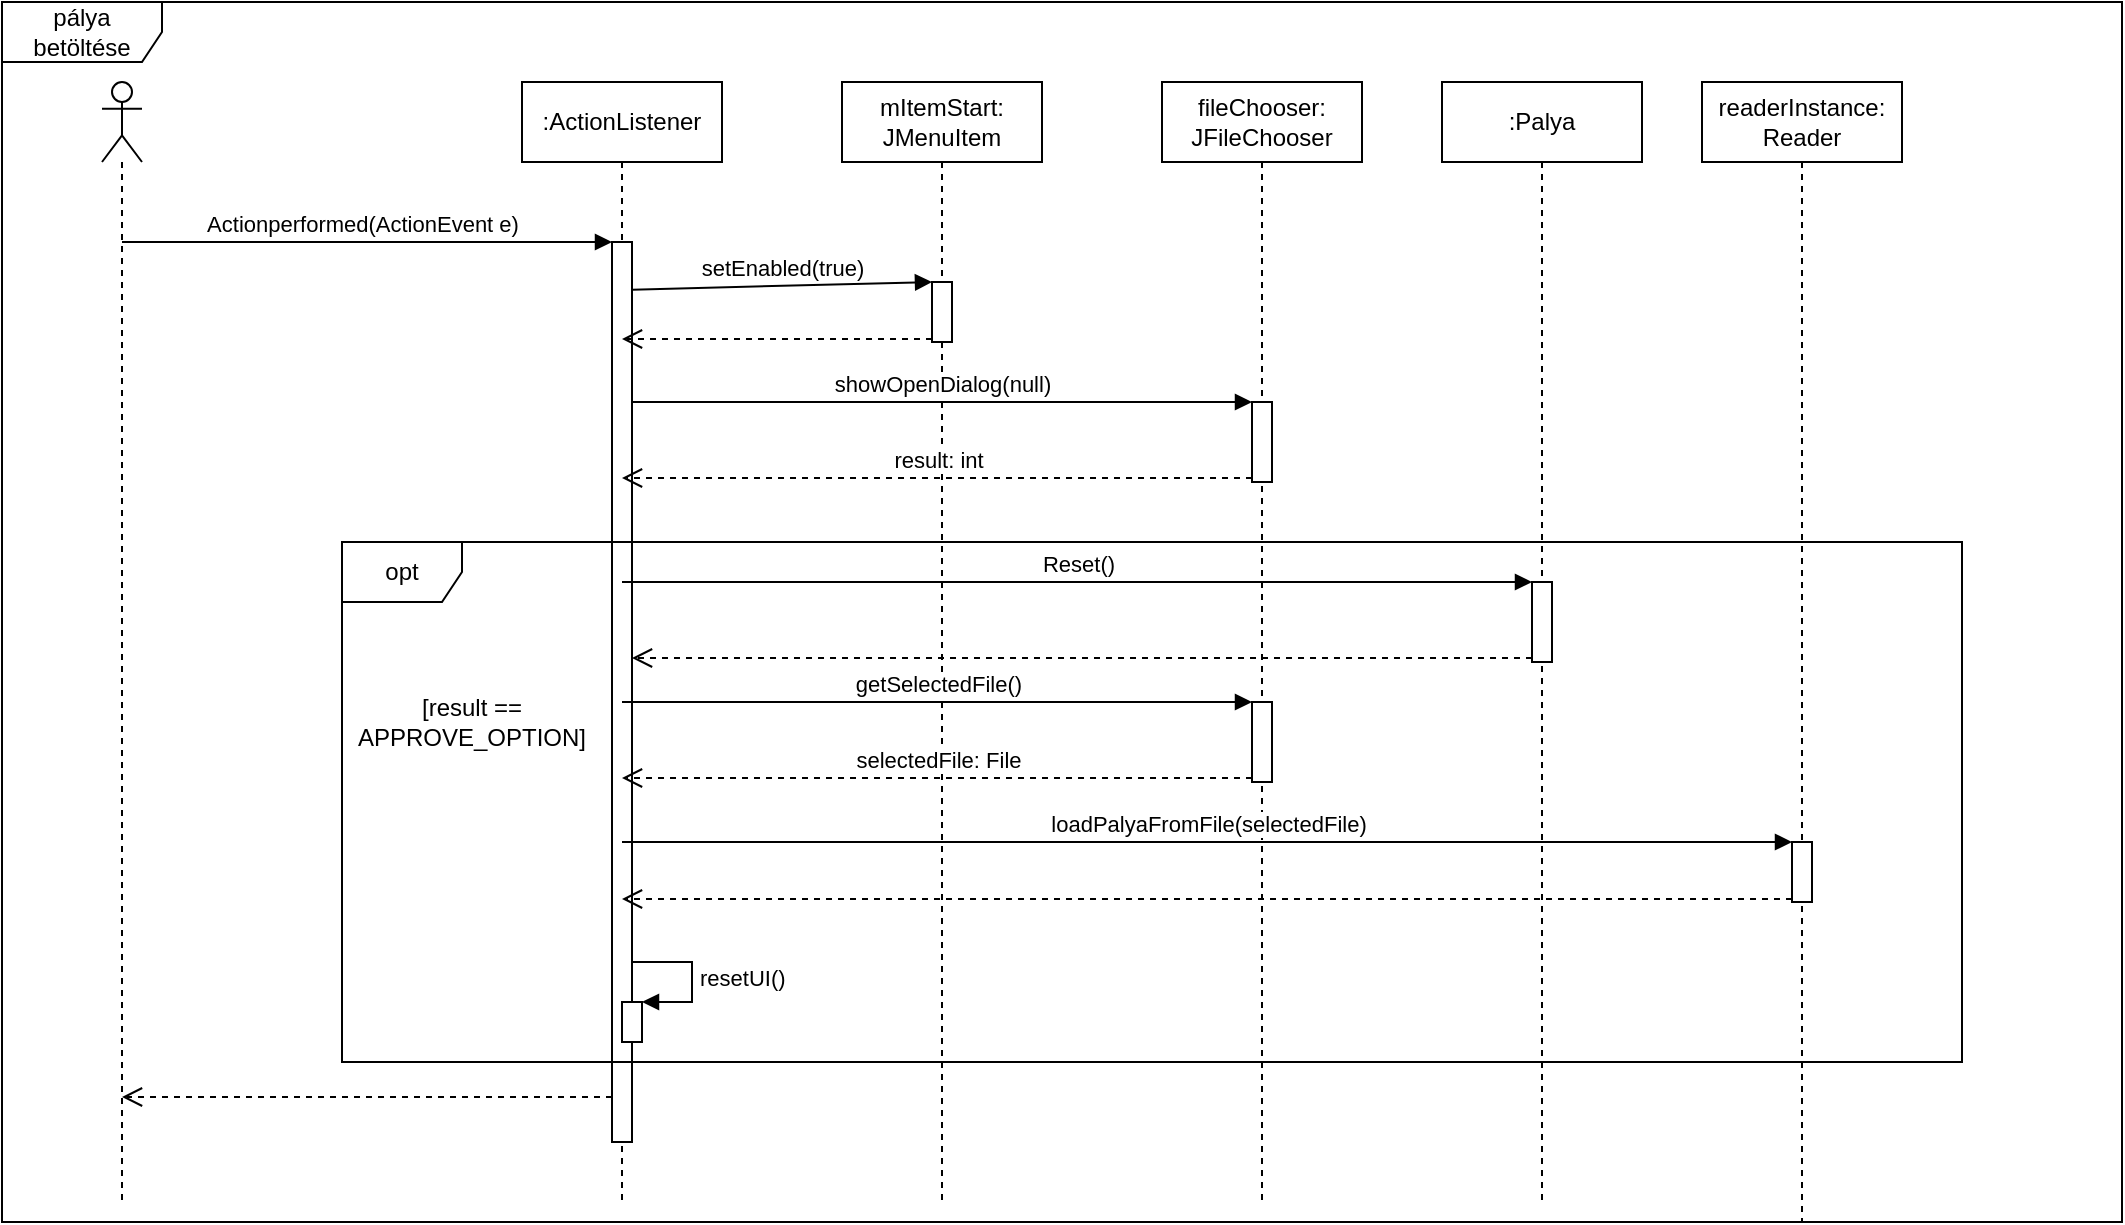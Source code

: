 <mxfile version="14.6.6" type="github">
  <diagram id="FBI3x-TtYNH0i6zkHDJK" name="Page-1">
    <mxGraphModel dx="835" dy="726" grid="1" gridSize="10" guides="1" tooltips="1" connect="1" arrows="1" fold="1" page="1" pageScale="1" pageWidth="827" pageHeight="1169" math="0" shadow="0">
      <root>
        <mxCell id="0" />
        <mxCell id="1" parent="0" />
        <mxCell id="sCtzTvHqMEyanIvGCmCK-1" value=":ActionListener" style="shape=umlLifeline;perimeter=lifelinePerimeter;whiteSpace=wrap;html=1;container=1;collapsible=0;recursiveResize=0;outlineConnect=0;" vertex="1" parent="1">
          <mxGeometry x="1150" y="180" width="100" height="560" as="geometry" />
        </mxCell>
        <mxCell id="sCtzTvHqMEyanIvGCmCK-2" value="" style="html=1;points=[];perimeter=orthogonalPerimeter;" vertex="1" parent="sCtzTvHqMEyanIvGCmCK-1">
          <mxGeometry x="45" y="80" width="10" height="450" as="geometry" />
        </mxCell>
        <mxCell id="sCtzTvHqMEyanIvGCmCK-39" value="" style="html=1;points=[];perimeter=orthogonalPerimeter;" vertex="1" parent="sCtzTvHqMEyanIvGCmCK-1">
          <mxGeometry x="50" y="460" width="10" height="20" as="geometry" />
        </mxCell>
        <mxCell id="sCtzTvHqMEyanIvGCmCK-40" value="resetUI()" style="edgeStyle=orthogonalEdgeStyle;html=1;align=left;spacingLeft=2;endArrow=block;rounded=0;entryX=1;entryY=0;" edge="1" target="sCtzTvHqMEyanIvGCmCK-39" parent="sCtzTvHqMEyanIvGCmCK-1">
          <mxGeometry relative="1" as="geometry">
            <mxPoint x="55" y="440" as="sourcePoint" />
            <Array as="points">
              <mxPoint x="85" y="440" />
            </Array>
          </mxGeometry>
        </mxCell>
        <mxCell id="sCtzTvHqMEyanIvGCmCK-3" value="" style="shape=umlLifeline;participant=umlActor;perimeter=lifelinePerimeter;whiteSpace=wrap;html=1;container=1;collapsible=0;recursiveResize=0;verticalAlign=top;spacingTop=36;outlineConnect=0;" vertex="1" parent="1">
          <mxGeometry x="940" y="180" width="20" height="560" as="geometry" />
        </mxCell>
        <mxCell id="sCtzTvHqMEyanIvGCmCK-4" value="Actionperformed(ActionEvent e)" style="html=1;verticalAlign=bottom;endArrow=block;entryX=0;entryY=0;" edge="1" parent="1" source="sCtzTvHqMEyanIvGCmCK-3" target="sCtzTvHqMEyanIvGCmCK-2">
          <mxGeometry x="-0.021" relative="1" as="geometry">
            <mxPoint x="1015" y="230" as="sourcePoint" />
            <mxPoint as="offset" />
          </mxGeometry>
        </mxCell>
        <mxCell id="sCtzTvHqMEyanIvGCmCK-5" value="" style="html=1;verticalAlign=bottom;endArrow=open;dashed=1;endSize=8;exitX=0;exitY=0.95;" edge="1" parent="1" source="sCtzTvHqMEyanIvGCmCK-2" target="sCtzTvHqMEyanIvGCmCK-3">
          <mxGeometry x="0.102" y="-58" relative="1" as="geometry">
            <mxPoint x="1015" y="306" as="targetPoint" />
            <mxPoint as="offset" />
          </mxGeometry>
        </mxCell>
        <mxCell id="sCtzTvHqMEyanIvGCmCK-18" value="mItemStart: JMenuItem" style="shape=umlLifeline;perimeter=lifelinePerimeter;whiteSpace=wrap;html=1;container=1;collapsible=0;recursiveResize=0;outlineConnect=0;" vertex="1" parent="1">
          <mxGeometry x="1310" y="180" width="100" height="560" as="geometry" />
        </mxCell>
        <mxCell id="sCtzTvHqMEyanIvGCmCK-20" value="" style="html=1;points=[];perimeter=orthogonalPerimeter;" vertex="1" parent="sCtzTvHqMEyanIvGCmCK-18">
          <mxGeometry x="45" y="100" width="10" height="30" as="geometry" />
        </mxCell>
        <mxCell id="sCtzTvHqMEyanIvGCmCK-19" value="fileChooser: JFileChooser" style="shape=umlLifeline;perimeter=lifelinePerimeter;whiteSpace=wrap;html=1;container=1;collapsible=0;recursiveResize=0;outlineConnect=0;" vertex="1" parent="1">
          <mxGeometry x="1470" y="180" width="100" height="560" as="geometry" />
        </mxCell>
        <mxCell id="sCtzTvHqMEyanIvGCmCK-23" value="" style="html=1;points=[];perimeter=orthogonalPerimeter;" vertex="1" parent="sCtzTvHqMEyanIvGCmCK-19">
          <mxGeometry x="45" y="160" width="10" height="40" as="geometry" />
        </mxCell>
        <mxCell id="sCtzTvHqMEyanIvGCmCK-30" value="" style="html=1;points=[];perimeter=orthogonalPerimeter;" vertex="1" parent="sCtzTvHqMEyanIvGCmCK-19">
          <mxGeometry x="45" y="310" width="10" height="40" as="geometry" />
        </mxCell>
        <mxCell id="sCtzTvHqMEyanIvGCmCK-21" value="setEnabled(true)" style="html=1;verticalAlign=bottom;endArrow=block;entryX=0;entryY=0;exitX=1;exitY=0.053;exitDx=0;exitDy=0;exitPerimeter=0;" edge="1" target="sCtzTvHqMEyanIvGCmCK-20" parent="1" source="sCtzTvHqMEyanIvGCmCK-2">
          <mxGeometry relative="1" as="geometry">
            <mxPoint x="1285" y="280" as="sourcePoint" />
          </mxGeometry>
        </mxCell>
        <mxCell id="sCtzTvHqMEyanIvGCmCK-22" value="" style="html=1;verticalAlign=bottom;endArrow=open;dashed=1;endSize=8;exitX=0;exitY=0.95;" edge="1" source="sCtzTvHqMEyanIvGCmCK-20" parent="1" target="sCtzTvHqMEyanIvGCmCK-1">
          <mxGeometry relative="1" as="geometry">
            <mxPoint x="1285" y="356" as="targetPoint" />
          </mxGeometry>
        </mxCell>
        <mxCell id="sCtzTvHqMEyanIvGCmCK-24" value="showOpenDialog(null)" style="html=1;verticalAlign=bottom;endArrow=block;entryX=0;entryY=0;" edge="1" target="sCtzTvHqMEyanIvGCmCK-23" parent="1" source="sCtzTvHqMEyanIvGCmCK-2">
          <mxGeometry relative="1" as="geometry">
            <mxPoint x="1445" y="340" as="sourcePoint" />
          </mxGeometry>
        </mxCell>
        <mxCell id="sCtzTvHqMEyanIvGCmCK-25" value="result: int" style="html=1;verticalAlign=bottom;endArrow=open;dashed=1;endSize=8;exitX=0;exitY=0.95;" edge="1" source="sCtzTvHqMEyanIvGCmCK-23" parent="1" target="sCtzTvHqMEyanIvGCmCK-1">
          <mxGeometry relative="1" as="geometry">
            <mxPoint x="1445" y="416" as="targetPoint" />
          </mxGeometry>
        </mxCell>
        <mxCell id="sCtzTvHqMEyanIvGCmCK-26" value=":Palya" style="shape=umlLifeline;perimeter=lifelinePerimeter;whiteSpace=wrap;html=1;container=1;collapsible=0;recursiveResize=0;outlineConnect=0;" vertex="1" parent="1">
          <mxGeometry x="1610" y="180" width="100" height="560" as="geometry" />
        </mxCell>
        <mxCell id="sCtzTvHqMEyanIvGCmCK-27" value="" style="html=1;points=[];perimeter=orthogonalPerimeter;" vertex="1" parent="sCtzTvHqMEyanIvGCmCK-26">
          <mxGeometry x="45" y="250" width="10" height="40" as="geometry" />
        </mxCell>
        <mxCell id="sCtzTvHqMEyanIvGCmCK-28" value="Reset()" style="html=1;verticalAlign=bottom;endArrow=block;entryX=0;entryY=0;" edge="1" target="sCtzTvHqMEyanIvGCmCK-27" parent="1" source="sCtzTvHqMEyanIvGCmCK-1">
          <mxGeometry relative="1" as="geometry">
            <mxPoint x="1585" y="410" as="sourcePoint" />
          </mxGeometry>
        </mxCell>
        <mxCell id="sCtzTvHqMEyanIvGCmCK-29" value="" style="html=1;verticalAlign=bottom;endArrow=open;dashed=1;endSize=8;exitX=0;exitY=0.95;" edge="1" source="sCtzTvHqMEyanIvGCmCK-27" parent="1" target="sCtzTvHqMEyanIvGCmCK-2">
          <mxGeometry relative="1" as="geometry">
            <mxPoint x="1585" y="486" as="targetPoint" />
          </mxGeometry>
        </mxCell>
        <mxCell id="sCtzTvHqMEyanIvGCmCK-31" value="getSelectedFile()" style="html=1;verticalAlign=bottom;endArrow=block;entryX=0;entryY=0;" edge="1" target="sCtzTvHqMEyanIvGCmCK-30" parent="1" source="sCtzTvHqMEyanIvGCmCK-1">
          <mxGeometry relative="1" as="geometry">
            <mxPoint x="1445" y="490" as="sourcePoint" />
          </mxGeometry>
        </mxCell>
        <mxCell id="sCtzTvHqMEyanIvGCmCK-32" value="selectedFile: File" style="html=1;verticalAlign=bottom;endArrow=open;dashed=1;endSize=8;exitX=0;exitY=0.95;" edge="1" source="sCtzTvHqMEyanIvGCmCK-30" parent="1" target="sCtzTvHqMEyanIvGCmCK-1">
          <mxGeometry relative="1" as="geometry">
            <mxPoint x="1445" y="566" as="targetPoint" />
          </mxGeometry>
        </mxCell>
        <mxCell id="sCtzTvHqMEyanIvGCmCK-33" value="readerInstance: Reader" style="shape=umlLifeline;perimeter=lifelinePerimeter;whiteSpace=wrap;html=1;container=1;collapsible=0;recursiveResize=0;outlineConnect=0;" vertex="1" parent="1">
          <mxGeometry x="1740" y="180" width="100" height="570" as="geometry" />
        </mxCell>
        <mxCell id="sCtzTvHqMEyanIvGCmCK-34" value="" style="html=1;points=[];perimeter=orthogonalPerimeter;" vertex="1" parent="sCtzTvHqMEyanIvGCmCK-33">
          <mxGeometry x="45" y="380" width="10" height="30" as="geometry" />
        </mxCell>
        <mxCell id="sCtzTvHqMEyanIvGCmCK-35" value="loadPalyaFromFile(selectedFile)" style="html=1;verticalAlign=bottom;endArrow=block;entryX=0;entryY=0;" edge="1" target="sCtzTvHqMEyanIvGCmCK-34" parent="1" source="sCtzTvHqMEyanIvGCmCK-1">
          <mxGeometry relative="1" as="geometry">
            <mxPoint x="1715" y="545" as="sourcePoint" />
          </mxGeometry>
        </mxCell>
        <mxCell id="sCtzTvHqMEyanIvGCmCK-36" value="" style="html=1;verticalAlign=bottom;endArrow=open;dashed=1;endSize=8;exitX=0;exitY=0.95;" edge="1" source="sCtzTvHqMEyanIvGCmCK-34" parent="1" target="sCtzTvHqMEyanIvGCmCK-1">
          <mxGeometry relative="1" as="geometry">
            <mxPoint x="1715" y="621" as="targetPoint" />
          </mxGeometry>
        </mxCell>
        <mxCell id="sCtzTvHqMEyanIvGCmCK-41" value="opt" style="shape=umlFrame;whiteSpace=wrap;html=1;" vertex="1" parent="1">
          <mxGeometry x="1060" y="410" width="810" height="260" as="geometry" />
        </mxCell>
        <mxCell id="sCtzTvHqMEyanIvGCmCK-42" value="[result == APPROVE_OPTION]" style="text;html=1;strokeColor=none;fillColor=none;align=center;verticalAlign=middle;whiteSpace=wrap;rounded=0;" vertex="1" parent="1">
          <mxGeometry x="1090" y="490" width="70" height="20" as="geometry" />
        </mxCell>
        <mxCell id="sCtzTvHqMEyanIvGCmCK-43" value="pálya betöltése" style="shape=umlFrame;whiteSpace=wrap;html=1;width=80;height=30;" vertex="1" parent="1">
          <mxGeometry x="890" y="140" width="1060" height="610" as="geometry" />
        </mxCell>
      </root>
    </mxGraphModel>
  </diagram>
</mxfile>

